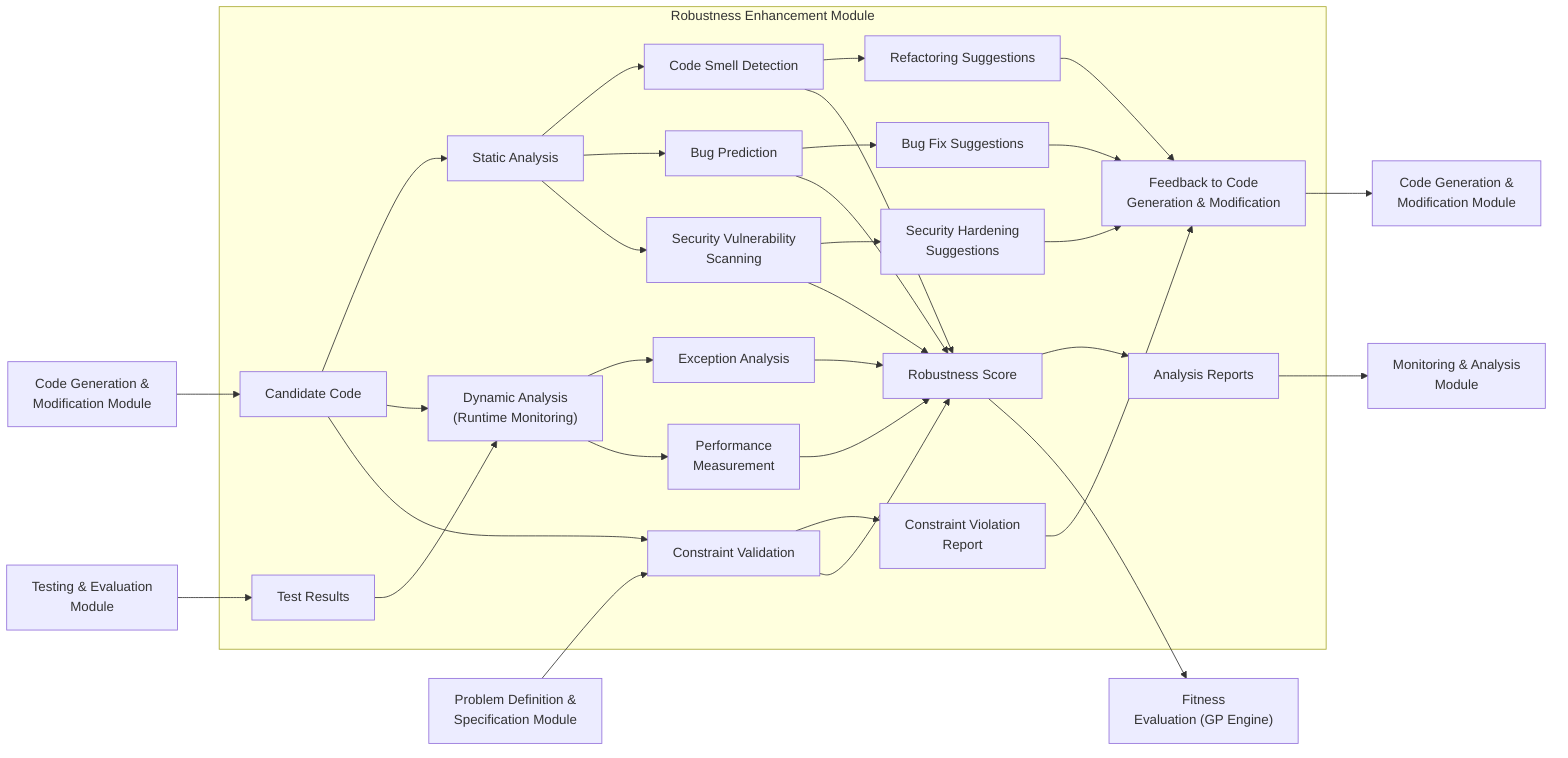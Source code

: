 graph LR
    subgraph "Robustness Enhancement Module"
        A[Candidate Code] --> B[Static Analysis]
        B --> C[Code Smell Detection]
        B --> D[Bug Prediction]
        B --> E[Security Vulnerability<br>Scanning]

        A --> F["Dynamic Analysis<br>(Runtime Monitoring)"]
        F --> G["Exception Analysis"]
        F --> H["Performance<br>Measurement"]
        T[Test Results] --> F

        A --> I[Constraint Validation]

        C --> J[Refactoring Suggestions]
        D --> K[Bug Fix Suggestions]
        E --> L[Security Hardening<br>Suggestions]
        I --> M[Constraint Violation<br>Report]

        J & K & L & M --> N[Feedback to Code<br>Generation & Modification]
        
        C & D & E & G & H & I --> O[Robustness Score]
        O --> AA[Analysis Reports]
    end

    O --> P["Fitness<br>Evaluation (GP Engine)"]
    N --> Q[Code Generation &<br>Modification Module]
    U["Problem Definition &<br>Specification Module"] --> I
    V[Code Generation &<br>Modification Module] --> A
    W[Testing & Evaluation<br>Module] --> T
    Z["Monitoring & Analysis<br>Module"]

    AA --> Z